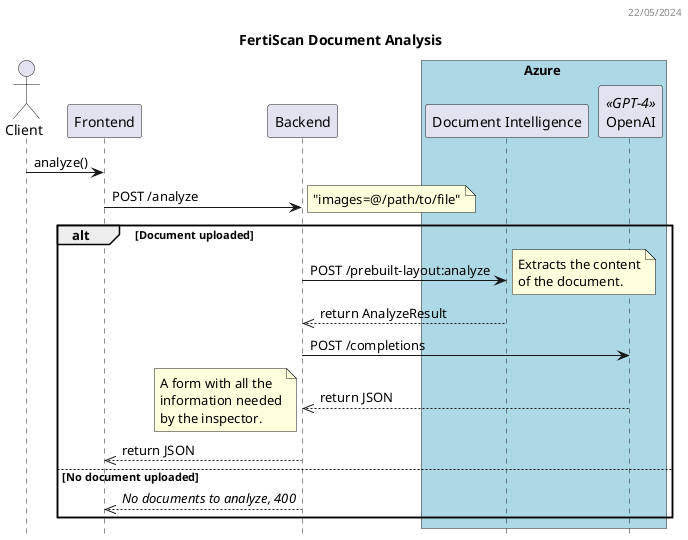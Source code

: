 @startuml Analyze DSS
header 22/05/2024

title FertiScan Document Analysis
hide empty members
hide footbox

actor "Client" as C
participant Frontend as F
participant Backend as B
box Azure #LightBlue
participant "Document Intelligence" as D
participant "OpenAI" as O<<GPT-4>>
end box

C -> F: analyze()
F -> B: POST /analyze
note right
    "images=@/path/to/file"
end note
alt Document uploaded
B -> D: POST /prebuilt-layout:analyze
note right
Extracts the content
of the document.
end note
B <<-- D: return AnalyzeResult
B -> O: POST /completions
B <<-- O: return JSON
note left
A form with all the
information needed
by the inspector.
end note
F <<-- B: return JSON
else No document uploaded
F <<-- B: //No documents to analyze, 400// 
end


@enduml
